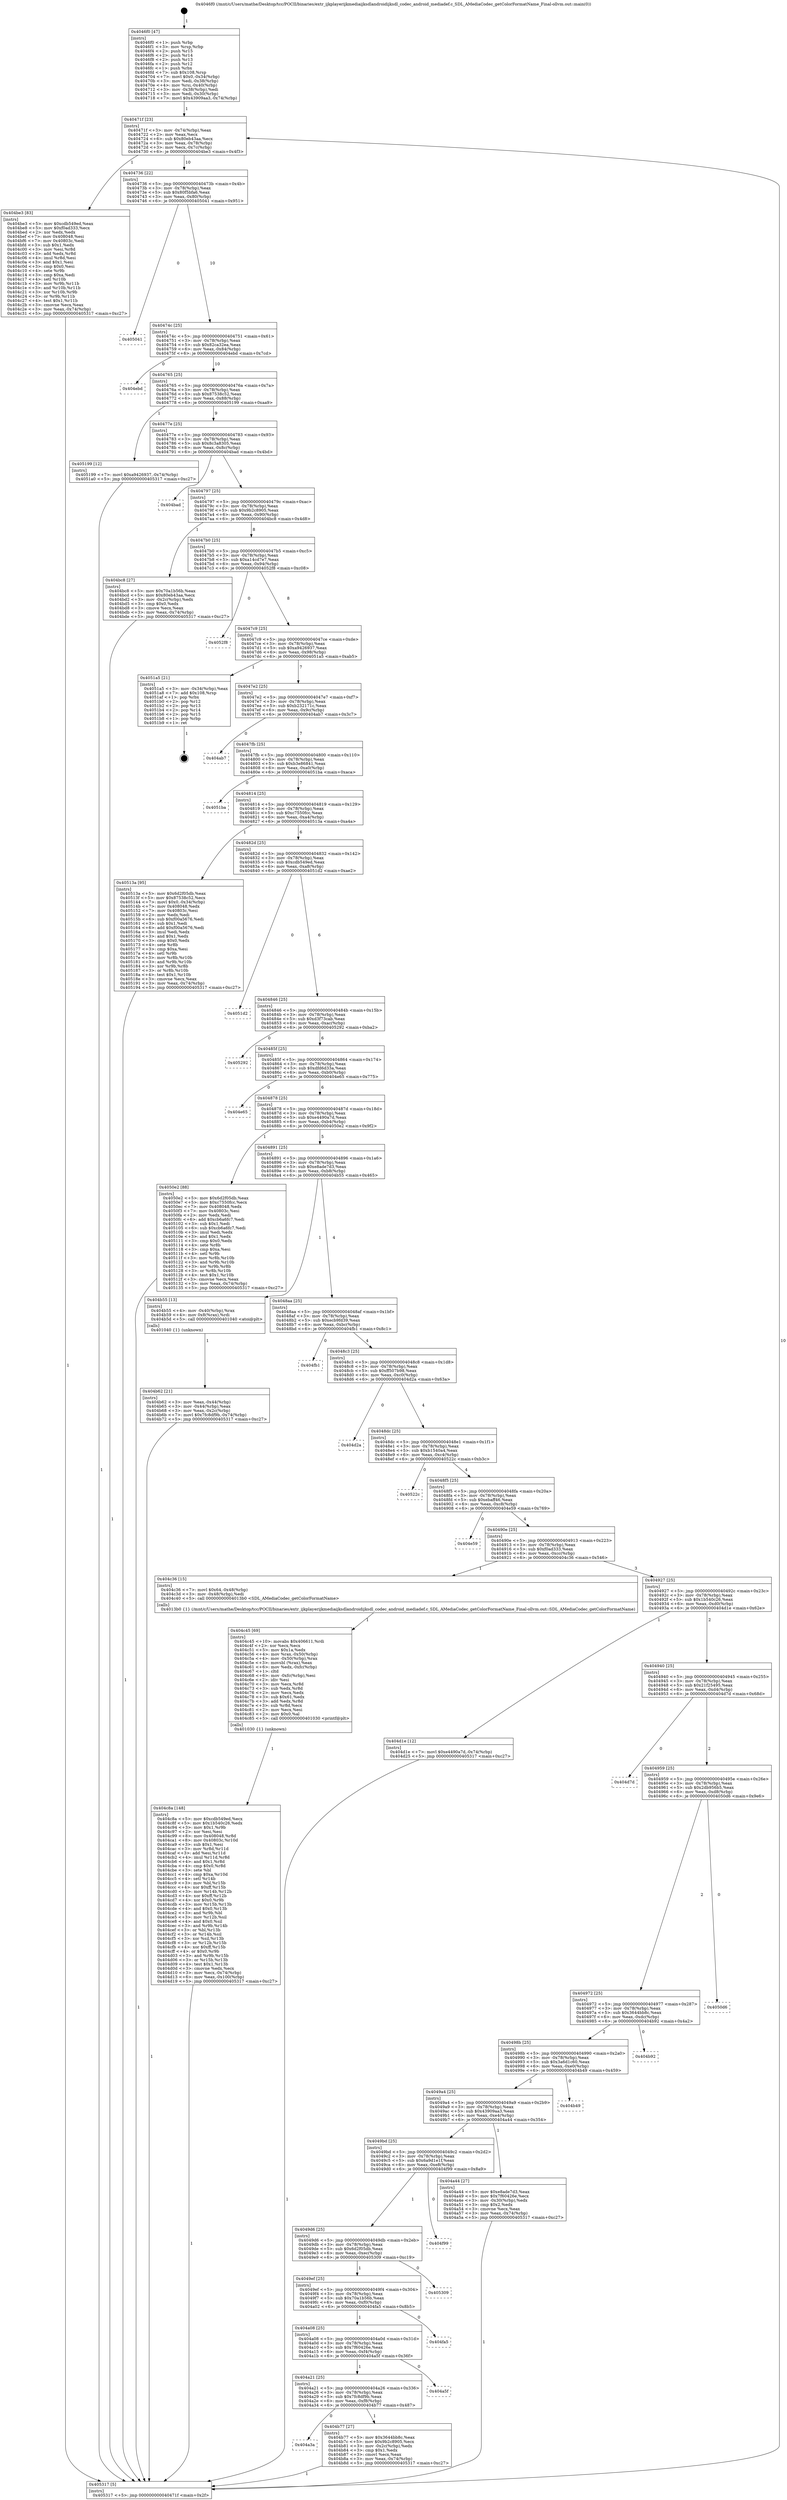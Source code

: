 digraph "0x4046f0" {
  label = "0x4046f0 (/mnt/c/Users/mathe/Desktop/tcc/POCII/binaries/extr_ijkplayerijkmediaijksdlandroidijksdl_codec_android_mediadef.c_SDL_AMediaCodec_getColorFormatName_Final-ollvm.out::main(0))"
  labelloc = "t"
  node[shape=record]

  Entry [label="",width=0.3,height=0.3,shape=circle,fillcolor=black,style=filled]
  "0x40471f" [label="{
     0x40471f [23]\l
     | [instrs]\l
     &nbsp;&nbsp;0x40471f \<+3\>: mov -0x74(%rbp),%eax\l
     &nbsp;&nbsp;0x404722 \<+2\>: mov %eax,%ecx\l
     &nbsp;&nbsp;0x404724 \<+6\>: sub $0x80eb43aa,%ecx\l
     &nbsp;&nbsp;0x40472a \<+3\>: mov %eax,-0x78(%rbp)\l
     &nbsp;&nbsp;0x40472d \<+3\>: mov %ecx,-0x7c(%rbp)\l
     &nbsp;&nbsp;0x404730 \<+6\>: je 0000000000404be3 \<main+0x4f3\>\l
  }"]
  "0x404be3" [label="{
     0x404be3 [83]\l
     | [instrs]\l
     &nbsp;&nbsp;0x404be3 \<+5\>: mov $0xcdb549ed,%eax\l
     &nbsp;&nbsp;0x404be8 \<+5\>: mov $0xf0ad333,%ecx\l
     &nbsp;&nbsp;0x404bed \<+2\>: xor %edx,%edx\l
     &nbsp;&nbsp;0x404bef \<+7\>: mov 0x408048,%esi\l
     &nbsp;&nbsp;0x404bf6 \<+7\>: mov 0x40803c,%edi\l
     &nbsp;&nbsp;0x404bfd \<+3\>: sub $0x1,%edx\l
     &nbsp;&nbsp;0x404c00 \<+3\>: mov %esi,%r8d\l
     &nbsp;&nbsp;0x404c03 \<+3\>: add %edx,%r8d\l
     &nbsp;&nbsp;0x404c06 \<+4\>: imul %r8d,%esi\l
     &nbsp;&nbsp;0x404c0a \<+3\>: and $0x1,%esi\l
     &nbsp;&nbsp;0x404c0d \<+3\>: cmp $0x0,%esi\l
     &nbsp;&nbsp;0x404c10 \<+4\>: sete %r9b\l
     &nbsp;&nbsp;0x404c14 \<+3\>: cmp $0xa,%edi\l
     &nbsp;&nbsp;0x404c17 \<+4\>: setl %r10b\l
     &nbsp;&nbsp;0x404c1b \<+3\>: mov %r9b,%r11b\l
     &nbsp;&nbsp;0x404c1e \<+3\>: and %r10b,%r11b\l
     &nbsp;&nbsp;0x404c21 \<+3\>: xor %r10b,%r9b\l
     &nbsp;&nbsp;0x404c24 \<+3\>: or %r9b,%r11b\l
     &nbsp;&nbsp;0x404c27 \<+4\>: test $0x1,%r11b\l
     &nbsp;&nbsp;0x404c2b \<+3\>: cmovne %ecx,%eax\l
     &nbsp;&nbsp;0x404c2e \<+3\>: mov %eax,-0x74(%rbp)\l
     &nbsp;&nbsp;0x404c31 \<+5\>: jmp 0000000000405317 \<main+0xc27\>\l
  }"]
  "0x404736" [label="{
     0x404736 [22]\l
     | [instrs]\l
     &nbsp;&nbsp;0x404736 \<+5\>: jmp 000000000040473b \<main+0x4b\>\l
     &nbsp;&nbsp;0x40473b \<+3\>: mov -0x78(%rbp),%eax\l
     &nbsp;&nbsp;0x40473e \<+5\>: sub $0x80f5bfa6,%eax\l
     &nbsp;&nbsp;0x404743 \<+3\>: mov %eax,-0x80(%rbp)\l
     &nbsp;&nbsp;0x404746 \<+6\>: je 0000000000405041 \<main+0x951\>\l
  }"]
  Exit [label="",width=0.3,height=0.3,shape=circle,fillcolor=black,style=filled,peripheries=2]
  "0x405041" [label="{
     0x405041\l
  }", style=dashed]
  "0x40474c" [label="{
     0x40474c [25]\l
     | [instrs]\l
     &nbsp;&nbsp;0x40474c \<+5\>: jmp 0000000000404751 \<main+0x61\>\l
     &nbsp;&nbsp;0x404751 \<+3\>: mov -0x78(%rbp),%eax\l
     &nbsp;&nbsp;0x404754 \<+5\>: sub $0x82ca32ea,%eax\l
     &nbsp;&nbsp;0x404759 \<+6\>: mov %eax,-0x84(%rbp)\l
     &nbsp;&nbsp;0x40475f \<+6\>: je 0000000000404ebd \<main+0x7cd\>\l
  }"]
  "0x404c8a" [label="{
     0x404c8a [148]\l
     | [instrs]\l
     &nbsp;&nbsp;0x404c8a \<+5\>: mov $0xcdb549ed,%ecx\l
     &nbsp;&nbsp;0x404c8f \<+5\>: mov $0x1b540c26,%edx\l
     &nbsp;&nbsp;0x404c94 \<+3\>: mov $0x1,%r9b\l
     &nbsp;&nbsp;0x404c97 \<+2\>: xor %esi,%esi\l
     &nbsp;&nbsp;0x404c99 \<+8\>: mov 0x408048,%r8d\l
     &nbsp;&nbsp;0x404ca1 \<+8\>: mov 0x40803c,%r10d\l
     &nbsp;&nbsp;0x404ca9 \<+3\>: sub $0x1,%esi\l
     &nbsp;&nbsp;0x404cac \<+3\>: mov %r8d,%r11d\l
     &nbsp;&nbsp;0x404caf \<+3\>: add %esi,%r11d\l
     &nbsp;&nbsp;0x404cb2 \<+4\>: imul %r11d,%r8d\l
     &nbsp;&nbsp;0x404cb6 \<+4\>: and $0x1,%r8d\l
     &nbsp;&nbsp;0x404cba \<+4\>: cmp $0x0,%r8d\l
     &nbsp;&nbsp;0x404cbe \<+3\>: sete %bl\l
     &nbsp;&nbsp;0x404cc1 \<+4\>: cmp $0xa,%r10d\l
     &nbsp;&nbsp;0x404cc5 \<+4\>: setl %r14b\l
     &nbsp;&nbsp;0x404cc9 \<+3\>: mov %bl,%r15b\l
     &nbsp;&nbsp;0x404ccc \<+4\>: xor $0xff,%r15b\l
     &nbsp;&nbsp;0x404cd0 \<+3\>: mov %r14b,%r12b\l
     &nbsp;&nbsp;0x404cd3 \<+4\>: xor $0xff,%r12b\l
     &nbsp;&nbsp;0x404cd7 \<+4\>: xor $0x0,%r9b\l
     &nbsp;&nbsp;0x404cdb \<+3\>: mov %r15b,%r13b\l
     &nbsp;&nbsp;0x404cde \<+4\>: and $0x0,%r13b\l
     &nbsp;&nbsp;0x404ce2 \<+3\>: and %r9b,%bl\l
     &nbsp;&nbsp;0x404ce5 \<+3\>: mov %r12b,%sil\l
     &nbsp;&nbsp;0x404ce8 \<+4\>: and $0x0,%sil\l
     &nbsp;&nbsp;0x404cec \<+3\>: and %r9b,%r14b\l
     &nbsp;&nbsp;0x404cef \<+3\>: or %bl,%r13b\l
     &nbsp;&nbsp;0x404cf2 \<+3\>: or %r14b,%sil\l
     &nbsp;&nbsp;0x404cf5 \<+3\>: xor %sil,%r13b\l
     &nbsp;&nbsp;0x404cf8 \<+3\>: or %r12b,%r15b\l
     &nbsp;&nbsp;0x404cfb \<+4\>: xor $0xff,%r15b\l
     &nbsp;&nbsp;0x404cff \<+4\>: or $0x0,%r9b\l
     &nbsp;&nbsp;0x404d03 \<+3\>: and %r9b,%r15b\l
     &nbsp;&nbsp;0x404d06 \<+3\>: or %r15b,%r13b\l
     &nbsp;&nbsp;0x404d09 \<+4\>: test $0x1,%r13b\l
     &nbsp;&nbsp;0x404d0d \<+3\>: cmovne %edx,%ecx\l
     &nbsp;&nbsp;0x404d10 \<+3\>: mov %ecx,-0x74(%rbp)\l
     &nbsp;&nbsp;0x404d13 \<+6\>: mov %eax,-0x100(%rbp)\l
     &nbsp;&nbsp;0x404d19 \<+5\>: jmp 0000000000405317 \<main+0xc27\>\l
  }"]
  "0x404ebd" [label="{
     0x404ebd\l
  }", style=dashed]
  "0x404765" [label="{
     0x404765 [25]\l
     | [instrs]\l
     &nbsp;&nbsp;0x404765 \<+5\>: jmp 000000000040476a \<main+0x7a\>\l
     &nbsp;&nbsp;0x40476a \<+3\>: mov -0x78(%rbp),%eax\l
     &nbsp;&nbsp;0x40476d \<+5\>: sub $0x87538c52,%eax\l
     &nbsp;&nbsp;0x404772 \<+6\>: mov %eax,-0x88(%rbp)\l
     &nbsp;&nbsp;0x404778 \<+6\>: je 0000000000405199 \<main+0xaa9\>\l
  }"]
  "0x404c45" [label="{
     0x404c45 [69]\l
     | [instrs]\l
     &nbsp;&nbsp;0x404c45 \<+10\>: movabs $0x406611,%rdi\l
     &nbsp;&nbsp;0x404c4f \<+2\>: xor %ecx,%ecx\l
     &nbsp;&nbsp;0x404c51 \<+5\>: mov $0x1a,%edx\l
     &nbsp;&nbsp;0x404c56 \<+4\>: mov %rax,-0x50(%rbp)\l
     &nbsp;&nbsp;0x404c5a \<+4\>: mov -0x50(%rbp),%rax\l
     &nbsp;&nbsp;0x404c5e \<+3\>: movsbl (%rax),%eax\l
     &nbsp;&nbsp;0x404c61 \<+6\>: mov %edx,-0xfc(%rbp)\l
     &nbsp;&nbsp;0x404c67 \<+1\>: cltd\l
     &nbsp;&nbsp;0x404c68 \<+6\>: mov -0xfc(%rbp),%esi\l
     &nbsp;&nbsp;0x404c6e \<+2\>: idiv %esi\l
     &nbsp;&nbsp;0x404c70 \<+3\>: mov %ecx,%r8d\l
     &nbsp;&nbsp;0x404c73 \<+3\>: sub %edx,%r8d\l
     &nbsp;&nbsp;0x404c76 \<+2\>: mov %ecx,%edx\l
     &nbsp;&nbsp;0x404c78 \<+3\>: sub $0x61,%edx\l
     &nbsp;&nbsp;0x404c7b \<+3\>: add %edx,%r8d\l
     &nbsp;&nbsp;0x404c7e \<+3\>: sub %r8d,%ecx\l
     &nbsp;&nbsp;0x404c81 \<+2\>: mov %ecx,%esi\l
     &nbsp;&nbsp;0x404c83 \<+2\>: mov $0x0,%al\l
     &nbsp;&nbsp;0x404c85 \<+5\>: call 0000000000401030 \<printf@plt\>\l
     | [calls]\l
     &nbsp;&nbsp;0x401030 \{1\} (unknown)\l
  }"]
  "0x405199" [label="{
     0x405199 [12]\l
     | [instrs]\l
     &nbsp;&nbsp;0x405199 \<+7\>: movl $0xa9426937,-0x74(%rbp)\l
     &nbsp;&nbsp;0x4051a0 \<+5\>: jmp 0000000000405317 \<main+0xc27\>\l
  }"]
  "0x40477e" [label="{
     0x40477e [25]\l
     | [instrs]\l
     &nbsp;&nbsp;0x40477e \<+5\>: jmp 0000000000404783 \<main+0x93\>\l
     &nbsp;&nbsp;0x404783 \<+3\>: mov -0x78(%rbp),%eax\l
     &nbsp;&nbsp;0x404786 \<+5\>: sub $0x8c3a8305,%eax\l
     &nbsp;&nbsp;0x40478b \<+6\>: mov %eax,-0x8c(%rbp)\l
     &nbsp;&nbsp;0x404791 \<+6\>: je 0000000000404bad \<main+0x4bd\>\l
  }"]
  "0x404a3a" [label="{
     0x404a3a\l
  }", style=dashed]
  "0x404bad" [label="{
     0x404bad\l
  }", style=dashed]
  "0x404797" [label="{
     0x404797 [25]\l
     | [instrs]\l
     &nbsp;&nbsp;0x404797 \<+5\>: jmp 000000000040479c \<main+0xac\>\l
     &nbsp;&nbsp;0x40479c \<+3\>: mov -0x78(%rbp),%eax\l
     &nbsp;&nbsp;0x40479f \<+5\>: sub $0x9b2c8905,%eax\l
     &nbsp;&nbsp;0x4047a4 \<+6\>: mov %eax,-0x90(%rbp)\l
     &nbsp;&nbsp;0x4047aa \<+6\>: je 0000000000404bc8 \<main+0x4d8\>\l
  }"]
  "0x404b77" [label="{
     0x404b77 [27]\l
     | [instrs]\l
     &nbsp;&nbsp;0x404b77 \<+5\>: mov $0x3644bb8c,%eax\l
     &nbsp;&nbsp;0x404b7c \<+5\>: mov $0x9b2c8905,%ecx\l
     &nbsp;&nbsp;0x404b81 \<+3\>: mov -0x2c(%rbp),%edx\l
     &nbsp;&nbsp;0x404b84 \<+3\>: cmp $0x1,%edx\l
     &nbsp;&nbsp;0x404b87 \<+3\>: cmovl %ecx,%eax\l
     &nbsp;&nbsp;0x404b8a \<+3\>: mov %eax,-0x74(%rbp)\l
     &nbsp;&nbsp;0x404b8d \<+5\>: jmp 0000000000405317 \<main+0xc27\>\l
  }"]
  "0x404bc8" [label="{
     0x404bc8 [27]\l
     | [instrs]\l
     &nbsp;&nbsp;0x404bc8 \<+5\>: mov $0x70a1b56b,%eax\l
     &nbsp;&nbsp;0x404bcd \<+5\>: mov $0x80eb43aa,%ecx\l
     &nbsp;&nbsp;0x404bd2 \<+3\>: mov -0x2c(%rbp),%edx\l
     &nbsp;&nbsp;0x404bd5 \<+3\>: cmp $0x0,%edx\l
     &nbsp;&nbsp;0x404bd8 \<+3\>: cmove %ecx,%eax\l
     &nbsp;&nbsp;0x404bdb \<+3\>: mov %eax,-0x74(%rbp)\l
     &nbsp;&nbsp;0x404bde \<+5\>: jmp 0000000000405317 \<main+0xc27\>\l
  }"]
  "0x4047b0" [label="{
     0x4047b0 [25]\l
     | [instrs]\l
     &nbsp;&nbsp;0x4047b0 \<+5\>: jmp 00000000004047b5 \<main+0xc5\>\l
     &nbsp;&nbsp;0x4047b5 \<+3\>: mov -0x78(%rbp),%eax\l
     &nbsp;&nbsp;0x4047b8 \<+5\>: sub $0xa14cd7e7,%eax\l
     &nbsp;&nbsp;0x4047bd \<+6\>: mov %eax,-0x94(%rbp)\l
     &nbsp;&nbsp;0x4047c3 \<+6\>: je 00000000004052f8 \<main+0xc08\>\l
  }"]
  "0x404a21" [label="{
     0x404a21 [25]\l
     | [instrs]\l
     &nbsp;&nbsp;0x404a21 \<+5\>: jmp 0000000000404a26 \<main+0x336\>\l
     &nbsp;&nbsp;0x404a26 \<+3\>: mov -0x78(%rbp),%eax\l
     &nbsp;&nbsp;0x404a29 \<+5\>: sub $0x7fc8df9b,%eax\l
     &nbsp;&nbsp;0x404a2e \<+6\>: mov %eax,-0xf8(%rbp)\l
     &nbsp;&nbsp;0x404a34 \<+6\>: je 0000000000404b77 \<main+0x487\>\l
  }"]
  "0x4052f8" [label="{
     0x4052f8\l
  }", style=dashed]
  "0x4047c9" [label="{
     0x4047c9 [25]\l
     | [instrs]\l
     &nbsp;&nbsp;0x4047c9 \<+5\>: jmp 00000000004047ce \<main+0xde\>\l
     &nbsp;&nbsp;0x4047ce \<+3\>: mov -0x78(%rbp),%eax\l
     &nbsp;&nbsp;0x4047d1 \<+5\>: sub $0xa9426937,%eax\l
     &nbsp;&nbsp;0x4047d6 \<+6\>: mov %eax,-0x98(%rbp)\l
     &nbsp;&nbsp;0x4047dc \<+6\>: je 00000000004051a5 \<main+0xab5\>\l
  }"]
  "0x404a5f" [label="{
     0x404a5f\l
  }", style=dashed]
  "0x4051a5" [label="{
     0x4051a5 [21]\l
     | [instrs]\l
     &nbsp;&nbsp;0x4051a5 \<+3\>: mov -0x34(%rbp),%eax\l
     &nbsp;&nbsp;0x4051a8 \<+7\>: add $0x108,%rsp\l
     &nbsp;&nbsp;0x4051af \<+1\>: pop %rbx\l
     &nbsp;&nbsp;0x4051b0 \<+2\>: pop %r12\l
     &nbsp;&nbsp;0x4051b2 \<+2\>: pop %r13\l
     &nbsp;&nbsp;0x4051b4 \<+2\>: pop %r14\l
     &nbsp;&nbsp;0x4051b6 \<+2\>: pop %r15\l
     &nbsp;&nbsp;0x4051b8 \<+1\>: pop %rbp\l
     &nbsp;&nbsp;0x4051b9 \<+1\>: ret\l
  }"]
  "0x4047e2" [label="{
     0x4047e2 [25]\l
     | [instrs]\l
     &nbsp;&nbsp;0x4047e2 \<+5\>: jmp 00000000004047e7 \<main+0xf7\>\l
     &nbsp;&nbsp;0x4047e7 \<+3\>: mov -0x78(%rbp),%eax\l
     &nbsp;&nbsp;0x4047ea \<+5\>: sub $0xb232171c,%eax\l
     &nbsp;&nbsp;0x4047ef \<+6\>: mov %eax,-0x9c(%rbp)\l
     &nbsp;&nbsp;0x4047f5 \<+6\>: je 0000000000404ab7 \<main+0x3c7\>\l
  }"]
  "0x404a08" [label="{
     0x404a08 [25]\l
     | [instrs]\l
     &nbsp;&nbsp;0x404a08 \<+5\>: jmp 0000000000404a0d \<main+0x31d\>\l
     &nbsp;&nbsp;0x404a0d \<+3\>: mov -0x78(%rbp),%eax\l
     &nbsp;&nbsp;0x404a10 \<+5\>: sub $0x7f60426e,%eax\l
     &nbsp;&nbsp;0x404a15 \<+6\>: mov %eax,-0xf4(%rbp)\l
     &nbsp;&nbsp;0x404a1b \<+6\>: je 0000000000404a5f \<main+0x36f\>\l
  }"]
  "0x404ab7" [label="{
     0x404ab7\l
  }", style=dashed]
  "0x4047fb" [label="{
     0x4047fb [25]\l
     | [instrs]\l
     &nbsp;&nbsp;0x4047fb \<+5\>: jmp 0000000000404800 \<main+0x110\>\l
     &nbsp;&nbsp;0x404800 \<+3\>: mov -0x78(%rbp),%eax\l
     &nbsp;&nbsp;0x404803 \<+5\>: sub $0xb3e86841,%eax\l
     &nbsp;&nbsp;0x404808 \<+6\>: mov %eax,-0xa0(%rbp)\l
     &nbsp;&nbsp;0x40480e \<+6\>: je 00000000004051ba \<main+0xaca\>\l
  }"]
  "0x404fa5" [label="{
     0x404fa5\l
  }", style=dashed]
  "0x4051ba" [label="{
     0x4051ba\l
  }", style=dashed]
  "0x404814" [label="{
     0x404814 [25]\l
     | [instrs]\l
     &nbsp;&nbsp;0x404814 \<+5\>: jmp 0000000000404819 \<main+0x129\>\l
     &nbsp;&nbsp;0x404819 \<+3\>: mov -0x78(%rbp),%eax\l
     &nbsp;&nbsp;0x40481c \<+5\>: sub $0xc7550fcc,%eax\l
     &nbsp;&nbsp;0x404821 \<+6\>: mov %eax,-0xa4(%rbp)\l
     &nbsp;&nbsp;0x404827 \<+6\>: je 000000000040513a \<main+0xa4a\>\l
  }"]
  "0x4049ef" [label="{
     0x4049ef [25]\l
     | [instrs]\l
     &nbsp;&nbsp;0x4049ef \<+5\>: jmp 00000000004049f4 \<main+0x304\>\l
     &nbsp;&nbsp;0x4049f4 \<+3\>: mov -0x78(%rbp),%eax\l
     &nbsp;&nbsp;0x4049f7 \<+5\>: sub $0x70a1b56b,%eax\l
     &nbsp;&nbsp;0x4049fc \<+6\>: mov %eax,-0xf0(%rbp)\l
     &nbsp;&nbsp;0x404a02 \<+6\>: je 0000000000404fa5 \<main+0x8b5\>\l
  }"]
  "0x40513a" [label="{
     0x40513a [95]\l
     | [instrs]\l
     &nbsp;&nbsp;0x40513a \<+5\>: mov $0x6d2f05db,%eax\l
     &nbsp;&nbsp;0x40513f \<+5\>: mov $0x87538c52,%ecx\l
     &nbsp;&nbsp;0x405144 \<+7\>: movl $0x0,-0x34(%rbp)\l
     &nbsp;&nbsp;0x40514b \<+7\>: mov 0x408048,%edx\l
     &nbsp;&nbsp;0x405152 \<+7\>: mov 0x40803c,%esi\l
     &nbsp;&nbsp;0x405159 \<+2\>: mov %edx,%edi\l
     &nbsp;&nbsp;0x40515b \<+6\>: sub $0xf00a5676,%edi\l
     &nbsp;&nbsp;0x405161 \<+3\>: sub $0x1,%edi\l
     &nbsp;&nbsp;0x405164 \<+6\>: add $0xf00a5676,%edi\l
     &nbsp;&nbsp;0x40516a \<+3\>: imul %edi,%edx\l
     &nbsp;&nbsp;0x40516d \<+3\>: and $0x1,%edx\l
     &nbsp;&nbsp;0x405170 \<+3\>: cmp $0x0,%edx\l
     &nbsp;&nbsp;0x405173 \<+4\>: sete %r8b\l
     &nbsp;&nbsp;0x405177 \<+3\>: cmp $0xa,%esi\l
     &nbsp;&nbsp;0x40517a \<+4\>: setl %r9b\l
     &nbsp;&nbsp;0x40517e \<+3\>: mov %r8b,%r10b\l
     &nbsp;&nbsp;0x405181 \<+3\>: and %r9b,%r10b\l
     &nbsp;&nbsp;0x405184 \<+3\>: xor %r9b,%r8b\l
     &nbsp;&nbsp;0x405187 \<+3\>: or %r8b,%r10b\l
     &nbsp;&nbsp;0x40518a \<+4\>: test $0x1,%r10b\l
     &nbsp;&nbsp;0x40518e \<+3\>: cmovne %ecx,%eax\l
     &nbsp;&nbsp;0x405191 \<+3\>: mov %eax,-0x74(%rbp)\l
     &nbsp;&nbsp;0x405194 \<+5\>: jmp 0000000000405317 \<main+0xc27\>\l
  }"]
  "0x40482d" [label="{
     0x40482d [25]\l
     | [instrs]\l
     &nbsp;&nbsp;0x40482d \<+5\>: jmp 0000000000404832 \<main+0x142\>\l
     &nbsp;&nbsp;0x404832 \<+3\>: mov -0x78(%rbp),%eax\l
     &nbsp;&nbsp;0x404835 \<+5\>: sub $0xcdb549ed,%eax\l
     &nbsp;&nbsp;0x40483a \<+6\>: mov %eax,-0xa8(%rbp)\l
     &nbsp;&nbsp;0x404840 \<+6\>: je 00000000004051d2 \<main+0xae2\>\l
  }"]
  "0x405309" [label="{
     0x405309\l
  }", style=dashed]
  "0x4051d2" [label="{
     0x4051d2\l
  }", style=dashed]
  "0x404846" [label="{
     0x404846 [25]\l
     | [instrs]\l
     &nbsp;&nbsp;0x404846 \<+5\>: jmp 000000000040484b \<main+0x15b\>\l
     &nbsp;&nbsp;0x40484b \<+3\>: mov -0x78(%rbp),%eax\l
     &nbsp;&nbsp;0x40484e \<+5\>: sub $0xd3f73cab,%eax\l
     &nbsp;&nbsp;0x404853 \<+6\>: mov %eax,-0xac(%rbp)\l
     &nbsp;&nbsp;0x404859 \<+6\>: je 0000000000405292 \<main+0xba2\>\l
  }"]
  "0x4049d6" [label="{
     0x4049d6 [25]\l
     | [instrs]\l
     &nbsp;&nbsp;0x4049d6 \<+5\>: jmp 00000000004049db \<main+0x2eb\>\l
     &nbsp;&nbsp;0x4049db \<+3\>: mov -0x78(%rbp),%eax\l
     &nbsp;&nbsp;0x4049de \<+5\>: sub $0x6d2f05db,%eax\l
     &nbsp;&nbsp;0x4049e3 \<+6\>: mov %eax,-0xec(%rbp)\l
     &nbsp;&nbsp;0x4049e9 \<+6\>: je 0000000000405309 \<main+0xc19\>\l
  }"]
  "0x405292" [label="{
     0x405292\l
  }", style=dashed]
  "0x40485f" [label="{
     0x40485f [25]\l
     | [instrs]\l
     &nbsp;&nbsp;0x40485f \<+5\>: jmp 0000000000404864 \<main+0x174\>\l
     &nbsp;&nbsp;0x404864 \<+3\>: mov -0x78(%rbp),%eax\l
     &nbsp;&nbsp;0x404867 \<+5\>: sub $0xdfd6d33a,%eax\l
     &nbsp;&nbsp;0x40486c \<+6\>: mov %eax,-0xb0(%rbp)\l
     &nbsp;&nbsp;0x404872 \<+6\>: je 0000000000404e65 \<main+0x775\>\l
  }"]
  "0x404f99" [label="{
     0x404f99\l
  }", style=dashed]
  "0x404e65" [label="{
     0x404e65\l
  }", style=dashed]
  "0x404878" [label="{
     0x404878 [25]\l
     | [instrs]\l
     &nbsp;&nbsp;0x404878 \<+5\>: jmp 000000000040487d \<main+0x18d\>\l
     &nbsp;&nbsp;0x40487d \<+3\>: mov -0x78(%rbp),%eax\l
     &nbsp;&nbsp;0x404880 \<+5\>: sub $0xe4490a7d,%eax\l
     &nbsp;&nbsp;0x404885 \<+6\>: mov %eax,-0xb4(%rbp)\l
     &nbsp;&nbsp;0x40488b \<+6\>: je 00000000004050e2 \<main+0x9f2\>\l
  }"]
  "0x404b62" [label="{
     0x404b62 [21]\l
     | [instrs]\l
     &nbsp;&nbsp;0x404b62 \<+3\>: mov %eax,-0x44(%rbp)\l
     &nbsp;&nbsp;0x404b65 \<+3\>: mov -0x44(%rbp),%eax\l
     &nbsp;&nbsp;0x404b68 \<+3\>: mov %eax,-0x2c(%rbp)\l
     &nbsp;&nbsp;0x404b6b \<+7\>: movl $0x7fc8df9b,-0x74(%rbp)\l
     &nbsp;&nbsp;0x404b72 \<+5\>: jmp 0000000000405317 \<main+0xc27\>\l
  }"]
  "0x4050e2" [label="{
     0x4050e2 [88]\l
     | [instrs]\l
     &nbsp;&nbsp;0x4050e2 \<+5\>: mov $0x6d2f05db,%eax\l
     &nbsp;&nbsp;0x4050e7 \<+5\>: mov $0xc7550fcc,%ecx\l
     &nbsp;&nbsp;0x4050ec \<+7\>: mov 0x408048,%edx\l
     &nbsp;&nbsp;0x4050f3 \<+7\>: mov 0x40803c,%esi\l
     &nbsp;&nbsp;0x4050fa \<+2\>: mov %edx,%edi\l
     &nbsp;&nbsp;0x4050fc \<+6\>: add $0xcb6a6fc7,%edi\l
     &nbsp;&nbsp;0x405102 \<+3\>: sub $0x1,%edi\l
     &nbsp;&nbsp;0x405105 \<+6\>: sub $0xcb6a6fc7,%edi\l
     &nbsp;&nbsp;0x40510b \<+3\>: imul %edi,%edx\l
     &nbsp;&nbsp;0x40510e \<+3\>: and $0x1,%edx\l
     &nbsp;&nbsp;0x405111 \<+3\>: cmp $0x0,%edx\l
     &nbsp;&nbsp;0x405114 \<+4\>: sete %r8b\l
     &nbsp;&nbsp;0x405118 \<+3\>: cmp $0xa,%esi\l
     &nbsp;&nbsp;0x40511b \<+4\>: setl %r9b\l
     &nbsp;&nbsp;0x40511f \<+3\>: mov %r8b,%r10b\l
     &nbsp;&nbsp;0x405122 \<+3\>: and %r9b,%r10b\l
     &nbsp;&nbsp;0x405125 \<+3\>: xor %r9b,%r8b\l
     &nbsp;&nbsp;0x405128 \<+3\>: or %r8b,%r10b\l
     &nbsp;&nbsp;0x40512b \<+4\>: test $0x1,%r10b\l
     &nbsp;&nbsp;0x40512f \<+3\>: cmovne %ecx,%eax\l
     &nbsp;&nbsp;0x405132 \<+3\>: mov %eax,-0x74(%rbp)\l
     &nbsp;&nbsp;0x405135 \<+5\>: jmp 0000000000405317 \<main+0xc27\>\l
  }"]
  "0x404891" [label="{
     0x404891 [25]\l
     | [instrs]\l
     &nbsp;&nbsp;0x404891 \<+5\>: jmp 0000000000404896 \<main+0x1a6\>\l
     &nbsp;&nbsp;0x404896 \<+3\>: mov -0x78(%rbp),%eax\l
     &nbsp;&nbsp;0x404899 \<+5\>: sub $0xe8ade7d3,%eax\l
     &nbsp;&nbsp;0x40489e \<+6\>: mov %eax,-0xb8(%rbp)\l
     &nbsp;&nbsp;0x4048a4 \<+6\>: je 0000000000404b55 \<main+0x465\>\l
  }"]
  "0x4046f0" [label="{
     0x4046f0 [47]\l
     | [instrs]\l
     &nbsp;&nbsp;0x4046f0 \<+1\>: push %rbp\l
     &nbsp;&nbsp;0x4046f1 \<+3\>: mov %rsp,%rbp\l
     &nbsp;&nbsp;0x4046f4 \<+2\>: push %r15\l
     &nbsp;&nbsp;0x4046f6 \<+2\>: push %r14\l
     &nbsp;&nbsp;0x4046f8 \<+2\>: push %r13\l
     &nbsp;&nbsp;0x4046fa \<+2\>: push %r12\l
     &nbsp;&nbsp;0x4046fc \<+1\>: push %rbx\l
     &nbsp;&nbsp;0x4046fd \<+7\>: sub $0x108,%rsp\l
     &nbsp;&nbsp;0x404704 \<+7\>: movl $0x0,-0x34(%rbp)\l
     &nbsp;&nbsp;0x40470b \<+3\>: mov %edi,-0x38(%rbp)\l
     &nbsp;&nbsp;0x40470e \<+4\>: mov %rsi,-0x40(%rbp)\l
     &nbsp;&nbsp;0x404712 \<+3\>: mov -0x38(%rbp),%edi\l
     &nbsp;&nbsp;0x404715 \<+3\>: mov %edi,-0x30(%rbp)\l
     &nbsp;&nbsp;0x404718 \<+7\>: movl $0x43909aa3,-0x74(%rbp)\l
  }"]
  "0x404b55" [label="{
     0x404b55 [13]\l
     | [instrs]\l
     &nbsp;&nbsp;0x404b55 \<+4\>: mov -0x40(%rbp),%rax\l
     &nbsp;&nbsp;0x404b59 \<+4\>: mov 0x8(%rax),%rdi\l
     &nbsp;&nbsp;0x404b5d \<+5\>: call 0000000000401040 \<atoi@plt\>\l
     | [calls]\l
     &nbsp;&nbsp;0x401040 \{1\} (unknown)\l
  }"]
  "0x4048aa" [label="{
     0x4048aa [25]\l
     | [instrs]\l
     &nbsp;&nbsp;0x4048aa \<+5\>: jmp 00000000004048af \<main+0x1bf\>\l
     &nbsp;&nbsp;0x4048af \<+3\>: mov -0x78(%rbp),%eax\l
     &nbsp;&nbsp;0x4048b2 \<+5\>: sub $0xecb9fd39,%eax\l
     &nbsp;&nbsp;0x4048b7 \<+6\>: mov %eax,-0xbc(%rbp)\l
     &nbsp;&nbsp;0x4048bd \<+6\>: je 0000000000404fb1 \<main+0x8c1\>\l
  }"]
  "0x405317" [label="{
     0x405317 [5]\l
     | [instrs]\l
     &nbsp;&nbsp;0x405317 \<+5\>: jmp 000000000040471f \<main+0x2f\>\l
  }"]
  "0x404fb1" [label="{
     0x404fb1\l
  }", style=dashed]
  "0x4048c3" [label="{
     0x4048c3 [25]\l
     | [instrs]\l
     &nbsp;&nbsp;0x4048c3 \<+5\>: jmp 00000000004048c8 \<main+0x1d8\>\l
     &nbsp;&nbsp;0x4048c8 \<+3\>: mov -0x78(%rbp),%eax\l
     &nbsp;&nbsp;0x4048cb \<+5\>: sub $0xff507b98,%eax\l
     &nbsp;&nbsp;0x4048d0 \<+6\>: mov %eax,-0xc0(%rbp)\l
     &nbsp;&nbsp;0x4048d6 \<+6\>: je 0000000000404d2a \<main+0x63a\>\l
  }"]
  "0x4049bd" [label="{
     0x4049bd [25]\l
     | [instrs]\l
     &nbsp;&nbsp;0x4049bd \<+5\>: jmp 00000000004049c2 \<main+0x2d2\>\l
     &nbsp;&nbsp;0x4049c2 \<+3\>: mov -0x78(%rbp),%eax\l
     &nbsp;&nbsp;0x4049c5 \<+5\>: sub $0x6a9d1e1f,%eax\l
     &nbsp;&nbsp;0x4049ca \<+6\>: mov %eax,-0xe8(%rbp)\l
     &nbsp;&nbsp;0x4049d0 \<+6\>: je 0000000000404f99 \<main+0x8a9\>\l
  }"]
  "0x404d2a" [label="{
     0x404d2a\l
  }", style=dashed]
  "0x4048dc" [label="{
     0x4048dc [25]\l
     | [instrs]\l
     &nbsp;&nbsp;0x4048dc \<+5\>: jmp 00000000004048e1 \<main+0x1f1\>\l
     &nbsp;&nbsp;0x4048e1 \<+3\>: mov -0x78(%rbp),%eax\l
     &nbsp;&nbsp;0x4048e4 \<+5\>: sub $0xb1540a4,%eax\l
     &nbsp;&nbsp;0x4048e9 \<+6\>: mov %eax,-0xc4(%rbp)\l
     &nbsp;&nbsp;0x4048ef \<+6\>: je 000000000040522c \<main+0xb3c\>\l
  }"]
  "0x404a44" [label="{
     0x404a44 [27]\l
     | [instrs]\l
     &nbsp;&nbsp;0x404a44 \<+5\>: mov $0xe8ade7d3,%eax\l
     &nbsp;&nbsp;0x404a49 \<+5\>: mov $0x7f60426e,%ecx\l
     &nbsp;&nbsp;0x404a4e \<+3\>: mov -0x30(%rbp),%edx\l
     &nbsp;&nbsp;0x404a51 \<+3\>: cmp $0x2,%edx\l
     &nbsp;&nbsp;0x404a54 \<+3\>: cmovne %ecx,%eax\l
     &nbsp;&nbsp;0x404a57 \<+3\>: mov %eax,-0x74(%rbp)\l
     &nbsp;&nbsp;0x404a5a \<+5\>: jmp 0000000000405317 \<main+0xc27\>\l
  }"]
  "0x40522c" [label="{
     0x40522c\l
  }", style=dashed]
  "0x4048f5" [label="{
     0x4048f5 [25]\l
     | [instrs]\l
     &nbsp;&nbsp;0x4048f5 \<+5\>: jmp 00000000004048fa \<main+0x20a\>\l
     &nbsp;&nbsp;0x4048fa \<+3\>: mov -0x78(%rbp),%eax\l
     &nbsp;&nbsp;0x4048fd \<+5\>: sub $0xebaff46,%eax\l
     &nbsp;&nbsp;0x404902 \<+6\>: mov %eax,-0xc8(%rbp)\l
     &nbsp;&nbsp;0x404908 \<+6\>: je 0000000000404e59 \<main+0x769\>\l
  }"]
  "0x4049a4" [label="{
     0x4049a4 [25]\l
     | [instrs]\l
     &nbsp;&nbsp;0x4049a4 \<+5\>: jmp 00000000004049a9 \<main+0x2b9\>\l
     &nbsp;&nbsp;0x4049a9 \<+3\>: mov -0x78(%rbp),%eax\l
     &nbsp;&nbsp;0x4049ac \<+5\>: sub $0x43909aa3,%eax\l
     &nbsp;&nbsp;0x4049b1 \<+6\>: mov %eax,-0xe4(%rbp)\l
     &nbsp;&nbsp;0x4049b7 \<+6\>: je 0000000000404a44 \<main+0x354\>\l
  }"]
  "0x404e59" [label="{
     0x404e59\l
  }", style=dashed]
  "0x40490e" [label="{
     0x40490e [25]\l
     | [instrs]\l
     &nbsp;&nbsp;0x40490e \<+5\>: jmp 0000000000404913 \<main+0x223\>\l
     &nbsp;&nbsp;0x404913 \<+3\>: mov -0x78(%rbp),%eax\l
     &nbsp;&nbsp;0x404916 \<+5\>: sub $0xf0ad333,%eax\l
     &nbsp;&nbsp;0x40491b \<+6\>: mov %eax,-0xcc(%rbp)\l
     &nbsp;&nbsp;0x404921 \<+6\>: je 0000000000404c36 \<main+0x546\>\l
  }"]
  "0x404b49" [label="{
     0x404b49\l
  }", style=dashed]
  "0x404c36" [label="{
     0x404c36 [15]\l
     | [instrs]\l
     &nbsp;&nbsp;0x404c36 \<+7\>: movl $0x64,-0x48(%rbp)\l
     &nbsp;&nbsp;0x404c3d \<+3\>: mov -0x48(%rbp),%edi\l
     &nbsp;&nbsp;0x404c40 \<+5\>: call 00000000004013b0 \<SDL_AMediaCodec_getColorFormatName\>\l
     | [calls]\l
     &nbsp;&nbsp;0x4013b0 \{1\} (/mnt/c/Users/mathe/Desktop/tcc/POCII/binaries/extr_ijkplayerijkmediaijksdlandroidijksdl_codec_android_mediadef.c_SDL_AMediaCodec_getColorFormatName_Final-ollvm.out::SDL_AMediaCodec_getColorFormatName)\l
  }"]
  "0x404927" [label="{
     0x404927 [25]\l
     | [instrs]\l
     &nbsp;&nbsp;0x404927 \<+5\>: jmp 000000000040492c \<main+0x23c\>\l
     &nbsp;&nbsp;0x40492c \<+3\>: mov -0x78(%rbp),%eax\l
     &nbsp;&nbsp;0x40492f \<+5\>: sub $0x1b540c26,%eax\l
     &nbsp;&nbsp;0x404934 \<+6\>: mov %eax,-0xd0(%rbp)\l
     &nbsp;&nbsp;0x40493a \<+6\>: je 0000000000404d1e \<main+0x62e\>\l
  }"]
  "0x40498b" [label="{
     0x40498b [25]\l
     | [instrs]\l
     &nbsp;&nbsp;0x40498b \<+5\>: jmp 0000000000404990 \<main+0x2a0\>\l
     &nbsp;&nbsp;0x404990 \<+3\>: mov -0x78(%rbp),%eax\l
     &nbsp;&nbsp;0x404993 \<+5\>: sub $0x3a6d1c60,%eax\l
     &nbsp;&nbsp;0x404998 \<+6\>: mov %eax,-0xe0(%rbp)\l
     &nbsp;&nbsp;0x40499e \<+6\>: je 0000000000404b49 \<main+0x459\>\l
  }"]
  "0x404d1e" [label="{
     0x404d1e [12]\l
     | [instrs]\l
     &nbsp;&nbsp;0x404d1e \<+7\>: movl $0xe4490a7d,-0x74(%rbp)\l
     &nbsp;&nbsp;0x404d25 \<+5\>: jmp 0000000000405317 \<main+0xc27\>\l
  }"]
  "0x404940" [label="{
     0x404940 [25]\l
     | [instrs]\l
     &nbsp;&nbsp;0x404940 \<+5\>: jmp 0000000000404945 \<main+0x255\>\l
     &nbsp;&nbsp;0x404945 \<+3\>: mov -0x78(%rbp),%eax\l
     &nbsp;&nbsp;0x404948 \<+5\>: sub $0x21f25495,%eax\l
     &nbsp;&nbsp;0x40494d \<+6\>: mov %eax,-0xd4(%rbp)\l
     &nbsp;&nbsp;0x404953 \<+6\>: je 0000000000404d7d \<main+0x68d\>\l
  }"]
  "0x404b92" [label="{
     0x404b92\l
  }", style=dashed]
  "0x404d7d" [label="{
     0x404d7d\l
  }", style=dashed]
  "0x404959" [label="{
     0x404959 [25]\l
     | [instrs]\l
     &nbsp;&nbsp;0x404959 \<+5\>: jmp 000000000040495e \<main+0x26e\>\l
     &nbsp;&nbsp;0x40495e \<+3\>: mov -0x78(%rbp),%eax\l
     &nbsp;&nbsp;0x404961 \<+5\>: sub $0x2db956b5,%eax\l
     &nbsp;&nbsp;0x404966 \<+6\>: mov %eax,-0xd8(%rbp)\l
     &nbsp;&nbsp;0x40496c \<+6\>: je 00000000004050d6 \<main+0x9e6\>\l
  }"]
  "0x404972" [label="{
     0x404972 [25]\l
     | [instrs]\l
     &nbsp;&nbsp;0x404972 \<+5\>: jmp 0000000000404977 \<main+0x287\>\l
     &nbsp;&nbsp;0x404977 \<+3\>: mov -0x78(%rbp),%eax\l
     &nbsp;&nbsp;0x40497a \<+5\>: sub $0x3644bb8c,%eax\l
     &nbsp;&nbsp;0x40497f \<+6\>: mov %eax,-0xdc(%rbp)\l
     &nbsp;&nbsp;0x404985 \<+6\>: je 0000000000404b92 \<main+0x4a2\>\l
  }"]
  "0x4050d6" [label="{
     0x4050d6\l
  }", style=dashed]
  Entry -> "0x4046f0" [label=" 1"]
  "0x40471f" -> "0x404be3" [label=" 1"]
  "0x40471f" -> "0x404736" [label=" 10"]
  "0x4051a5" -> Exit [label=" 1"]
  "0x404736" -> "0x405041" [label=" 0"]
  "0x404736" -> "0x40474c" [label=" 10"]
  "0x405199" -> "0x405317" [label=" 1"]
  "0x40474c" -> "0x404ebd" [label=" 0"]
  "0x40474c" -> "0x404765" [label=" 10"]
  "0x40513a" -> "0x405317" [label=" 1"]
  "0x404765" -> "0x405199" [label=" 1"]
  "0x404765" -> "0x40477e" [label=" 9"]
  "0x4050e2" -> "0x405317" [label=" 1"]
  "0x40477e" -> "0x404bad" [label=" 0"]
  "0x40477e" -> "0x404797" [label=" 9"]
  "0x404d1e" -> "0x405317" [label=" 1"]
  "0x404797" -> "0x404bc8" [label=" 1"]
  "0x404797" -> "0x4047b0" [label=" 8"]
  "0x404c8a" -> "0x405317" [label=" 1"]
  "0x4047b0" -> "0x4052f8" [label=" 0"]
  "0x4047b0" -> "0x4047c9" [label=" 8"]
  "0x404c36" -> "0x404c45" [label=" 1"]
  "0x4047c9" -> "0x4051a5" [label=" 1"]
  "0x4047c9" -> "0x4047e2" [label=" 7"]
  "0x404be3" -> "0x405317" [label=" 1"]
  "0x4047e2" -> "0x404ab7" [label=" 0"]
  "0x4047e2" -> "0x4047fb" [label=" 7"]
  "0x404b77" -> "0x405317" [label=" 1"]
  "0x4047fb" -> "0x4051ba" [label=" 0"]
  "0x4047fb" -> "0x404814" [label=" 7"]
  "0x404a21" -> "0x404a3a" [label=" 0"]
  "0x404814" -> "0x40513a" [label=" 1"]
  "0x404814" -> "0x40482d" [label=" 6"]
  "0x404c45" -> "0x404c8a" [label=" 1"]
  "0x40482d" -> "0x4051d2" [label=" 0"]
  "0x40482d" -> "0x404846" [label=" 6"]
  "0x404a08" -> "0x404a21" [label=" 1"]
  "0x404846" -> "0x405292" [label=" 0"]
  "0x404846" -> "0x40485f" [label=" 6"]
  "0x404bc8" -> "0x405317" [label=" 1"]
  "0x40485f" -> "0x404e65" [label=" 0"]
  "0x40485f" -> "0x404878" [label=" 6"]
  "0x4049ef" -> "0x404a08" [label=" 1"]
  "0x404878" -> "0x4050e2" [label=" 1"]
  "0x404878" -> "0x404891" [label=" 5"]
  "0x404a21" -> "0x404b77" [label=" 1"]
  "0x404891" -> "0x404b55" [label=" 1"]
  "0x404891" -> "0x4048aa" [label=" 4"]
  "0x4049d6" -> "0x4049ef" [label=" 1"]
  "0x4048aa" -> "0x404fb1" [label=" 0"]
  "0x4048aa" -> "0x4048c3" [label=" 4"]
  "0x4049d6" -> "0x405309" [label=" 0"]
  "0x4048c3" -> "0x404d2a" [label=" 0"]
  "0x4048c3" -> "0x4048dc" [label=" 4"]
  "0x404a08" -> "0x404a5f" [label=" 0"]
  "0x4048dc" -> "0x40522c" [label=" 0"]
  "0x4048dc" -> "0x4048f5" [label=" 4"]
  "0x4049bd" -> "0x4049d6" [label=" 1"]
  "0x4048f5" -> "0x404e59" [label=" 0"]
  "0x4048f5" -> "0x40490e" [label=" 4"]
  "0x4049ef" -> "0x404fa5" [label=" 0"]
  "0x40490e" -> "0x404c36" [label=" 1"]
  "0x40490e" -> "0x404927" [label=" 3"]
  "0x404b62" -> "0x405317" [label=" 1"]
  "0x404927" -> "0x404d1e" [label=" 1"]
  "0x404927" -> "0x404940" [label=" 2"]
  "0x405317" -> "0x40471f" [label=" 10"]
  "0x404940" -> "0x404d7d" [label=" 0"]
  "0x404940" -> "0x404959" [label=" 2"]
  "0x4046f0" -> "0x40471f" [label=" 1"]
  "0x404959" -> "0x4050d6" [label=" 0"]
  "0x404959" -> "0x404972" [label=" 2"]
  "0x404a44" -> "0x405317" [label=" 1"]
  "0x404972" -> "0x404b92" [label=" 0"]
  "0x404972" -> "0x40498b" [label=" 2"]
  "0x404b55" -> "0x404b62" [label=" 1"]
  "0x40498b" -> "0x404b49" [label=" 0"]
  "0x40498b" -> "0x4049a4" [label=" 2"]
  "0x4049bd" -> "0x404f99" [label=" 0"]
  "0x4049a4" -> "0x404a44" [label=" 1"]
  "0x4049a4" -> "0x4049bd" [label=" 1"]
}
